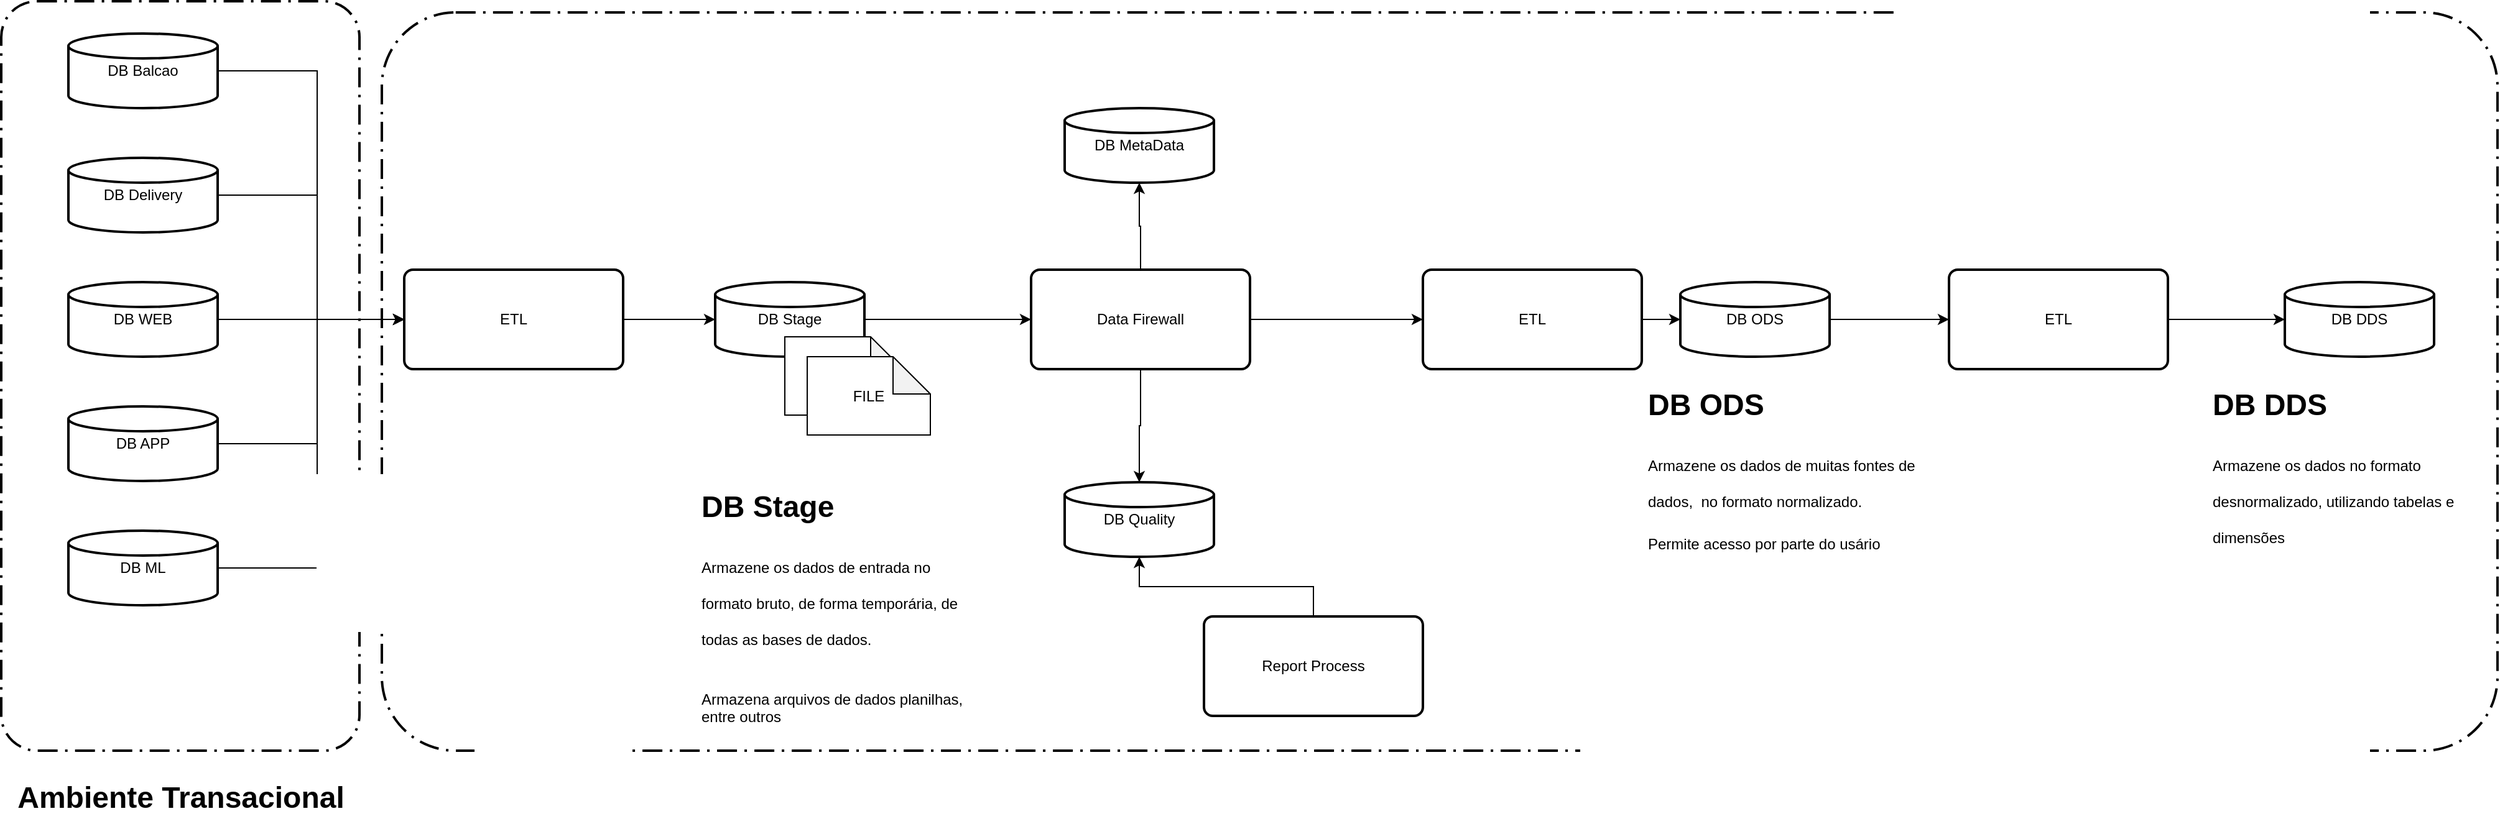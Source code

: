 <mxfile version="14.4.9" type="github"><diagram id="CoLfHZKhGfLM7gUMa3lG" name="Page-1"><mxGraphModel dx="1123" dy="667" grid="1" gridSize="9" guides="1" tooltips="1" connect="1" arrows="1" fold="1" page="0" pageScale="1" pageWidth="827" pageHeight="1169" math="0" shadow="0"><root><mxCell id="0"/><mxCell id="1" parent="0"/><mxCell id="3C1_8dwDaU9Px9g60G54-36" value="" style="rounded=1;arcSize=10;dashed=1;strokeColor=#000000;fillColor=none;gradientColor=none;dashPattern=8 3 1 3;strokeWidth=2;" vertex="1" parent="1"><mxGeometry x="342" y="63" width="1701" height="594" as="geometry"/></mxCell><mxCell id="3C1_8dwDaU9Px9g60G54-6" style="edgeStyle=orthogonalEdgeStyle;rounded=0;orthogonalLoop=1;jettySize=auto;html=1;exitX=1;exitY=0.5;exitDx=0;exitDy=0;exitPerimeter=0;entryX=0;entryY=0.5;entryDx=0;entryDy=0;" edge="1" parent="1" source="3C1_8dwDaU9Px9g60G54-5" target="3C1_8dwDaU9Px9g60G54-11"><mxGeometry relative="1" as="geometry"><mxPoint x="340" y="190" as="targetPoint"/><Array as="points"><mxPoint x="290" y="110"/><mxPoint x="290" y="310"/></Array></mxGeometry></mxCell><mxCell id="3C1_8dwDaU9Px9g60G54-5" value="DB Balcao" style="strokeWidth=2;html=1;shape=mxgraph.flowchart.database;whiteSpace=wrap;" vertex="1" parent="1"><mxGeometry x="90" y="80" width="120" height="60" as="geometry"/></mxCell><mxCell id="3C1_8dwDaU9Px9g60G54-12" style="edgeStyle=orthogonalEdgeStyle;rounded=0;orthogonalLoop=1;jettySize=auto;html=1;entryX=0;entryY=0.5;entryDx=0;entryDy=0;" edge="1" parent="1" source="3C1_8dwDaU9Px9g60G54-7" target="3C1_8dwDaU9Px9g60G54-11"><mxGeometry relative="1" as="geometry"><Array as="points"><mxPoint x="290" y="210"/><mxPoint x="290" y="310"/></Array></mxGeometry></mxCell><mxCell id="3C1_8dwDaU9Px9g60G54-7" value="DB Delivery" style="strokeWidth=2;html=1;shape=mxgraph.flowchart.database;whiteSpace=wrap;" vertex="1" parent="1"><mxGeometry x="90" y="180" width="120" height="60" as="geometry"/></mxCell><mxCell id="3C1_8dwDaU9Px9g60G54-13" style="edgeStyle=orthogonalEdgeStyle;rounded=0;orthogonalLoop=1;jettySize=auto;html=1;" edge="1" parent="1" source="3C1_8dwDaU9Px9g60G54-8"><mxGeometry relative="1" as="geometry"><mxPoint x="360" y="310" as="targetPoint"/></mxGeometry></mxCell><mxCell id="3C1_8dwDaU9Px9g60G54-8" value="DB WEB" style="strokeWidth=2;html=1;shape=mxgraph.flowchart.database;whiteSpace=wrap;" vertex="1" parent="1"><mxGeometry x="90" y="280" width="120" height="60" as="geometry"/></mxCell><mxCell id="3C1_8dwDaU9Px9g60G54-14" style="edgeStyle=orthogonalEdgeStyle;rounded=0;orthogonalLoop=1;jettySize=auto;html=1;" edge="1" parent="1" source="3C1_8dwDaU9Px9g60G54-9"><mxGeometry relative="1" as="geometry"><mxPoint x="360" y="310" as="targetPoint"/><Array as="points"><mxPoint x="290" y="410"/><mxPoint x="290" y="310"/></Array></mxGeometry></mxCell><mxCell id="3C1_8dwDaU9Px9g60G54-9" value="DB APP" style="strokeWidth=2;html=1;shape=mxgraph.flowchart.database;whiteSpace=wrap;" vertex="1" parent="1"><mxGeometry x="90" y="380" width="120" height="60" as="geometry"/></mxCell><mxCell id="3C1_8dwDaU9Px9g60G54-15" style="edgeStyle=orthogonalEdgeStyle;rounded=0;orthogonalLoop=1;jettySize=auto;html=1;" edge="1" parent="1" source="3C1_8dwDaU9Px9g60G54-10"><mxGeometry relative="1" as="geometry"><mxPoint x="360" y="310" as="targetPoint"/><Array as="points"><mxPoint x="290" y="510"/><mxPoint x="290" y="310"/></Array></mxGeometry></mxCell><mxCell id="3C1_8dwDaU9Px9g60G54-10" value="DB ML" style="strokeWidth=2;html=1;shape=mxgraph.flowchart.database;whiteSpace=wrap;" vertex="1" parent="1"><mxGeometry x="90" y="480" width="120" height="60" as="geometry"/></mxCell><mxCell id="3C1_8dwDaU9Px9g60G54-19" style="edgeStyle=orthogonalEdgeStyle;rounded=0;orthogonalLoop=1;jettySize=auto;html=1;entryX=0;entryY=0.5;entryDx=0;entryDy=0;entryPerimeter=0;" edge="1" parent="1" source="3C1_8dwDaU9Px9g60G54-11" target="3C1_8dwDaU9Px9g60G54-17"><mxGeometry relative="1" as="geometry"/></mxCell><mxCell id="3C1_8dwDaU9Px9g60G54-11" value="ETL" style="rounded=1;whiteSpace=wrap;html=1;absoluteArcSize=1;arcSize=14;strokeWidth=2;" vertex="1" parent="1"><mxGeometry x="360" y="270" width="176" height="80" as="geometry"/></mxCell><mxCell id="3C1_8dwDaU9Px9g60G54-42" style="edgeStyle=orthogonalEdgeStyle;rounded=0;orthogonalLoop=1;jettySize=auto;html=1;entryX=0;entryY=0.5;entryDx=0;entryDy=0;" edge="1" parent="1" source="3C1_8dwDaU9Px9g60G54-17" target="3C1_8dwDaU9Px9g60G54-38"><mxGeometry relative="1" as="geometry"/></mxCell><mxCell id="3C1_8dwDaU9Px9g60G54-17" value="DB Stage" style="strokeWidth=2;html=1;shape=mxgraph.flowchart.database;whiteSpace=wrap;" vertex="1" parent="1"><mxGeometry x="610" y="280" width="120" height="60" as="geometry"/></mxCell><mxCell id="3C1_8dwDaU9Px9g60G54-23" style="edgeStyle=orthogonalEdgeStyle;rounded=0;orthogonalLoop=1;jettySize=auto;html=1;entryX=0;entryY=0.5;entryDx=0;entryDy=0;entryPerimeter=0;" edge="1" parent="1" source="3C1_8dwDaU9Px9g60G54-20" target="3C1_8dwDaU9Px9g60G54-22"><mxGeometry relative="1" as="geometry"/></mxCell><mxCell id="3C1_8dwDaU9Px9g60G54-20" value="ETL" style="rounded=1;whiteSpace=wrap;html=1;absoluteArcSize=1;arcSize=14;strokeWidth=2;" vertex="1" parent="1"><mxGeometry x="1179" y="270" width="176" height="80" as="geometry"/></mxCell><mxCell id="3C1_8dwDaU9Px9g60G54-26" style="edgeStyle=orthogonalEdgeStyle;rounded=0;orthogonalLoop=1;jettySize=auto;html=1;entryX=0;entryY=0.5;entryDx=0;entryDy=0;" edge="1" parent="1" source="3C1_8dwDaU9Px9g60G54-22" target="3C1_8dwDaU9Px9g60G54-24"><mxGeometry relative="1" as="geometry"/></mxCell><mxCell id="3C1_8dwDaU9Px9g60G54-22" value="DB ODS" style="strokeWidth=2;html=1;shape=mxgraph.flowchart.database;whiteSpace=wrap;" vertex="1" parent="1"><mxGeometry x="1386" y="280" width="120" height="60" as="geometry"/></mxCell><mxCell id="3C1_8dwDaU9Px9g60G54-27" style="edgeStyle=orthogonalEdgeStyle;rounded=0;orthogonalLoop=1;jettySize=auto;html=1;entryX=0;entryY=0.5;entryDx=0;entryDy=0;entryPerimeter=0;" edge="1" parent="1" source="3C1_8dwDaU9Px9g60G54-24" target="3C1_8dwDaU9Px9g60G54-25"><mxGeometry relative="1" as="geometry"/></mxCell><mxCell id="3C1_8dwDaU9Px9g60G54-24" value="ETL" style="rounded=1;whiteSpace=wrap;html=1;absoluteArcSize=1;arcSize=14;strokeWidth=2;" vertex="1" parent="1"><mxGeometry x="1602" y="270" width="176" height="80" as="geometry"/></mxCell><mxCell id="3C1_8dwDaU9Px9g60G54-25" value="DB DDS" style="strokeWidth=2;html=1;shape=mxgraph.flowchart.database;whiteSpace=wrap;" vertex="1" parent="1"><mxGeometry x="1872" y="280" width="120" height="60" as="geometry"/></mxCell><mxCell id="3C1_8dwDaU9Px9g60G54-30" value="FILE" style="shape=note;whiteSpace=wrap;html=1;backgroundOutline=1;darkOpacity=0.05;" vertex="1" parent="1"><mxGeometry x="666" y="324" width="99" height="63" as="geometry"/></mxCell><mxCell id="3C1_8dwDaU9Px9g60G54-31" value="FILE" style="shape=note;whiteSpace=wrap;html=1;backgroundOutline=1;darkOpacity=0.05;" vertex="1" parent="1"><mxGeometry x="684" y="340" width="99" height="63" as="geometry"/></mxCell><mxCell id="3C1_8dwDaU9Px9g60G54-32" value="&lt;h1&gt;&lt;span&gt;DB Stage&lt;/span&gt;&lt;/h1&gt;&lt;h1&gt;&lt;span style=&quot;font-size: 12px ; font-weight: normal&quot;&gt;Armazene os dados de entrada no formato bruto, de forma temporária, de todas as bases de dados.&lt;/span&gt;&lt;br&gt;&lt;/h1&gt;&lt;div&gt;&lt;span style=&quot;font-size: 12px ; font-weight: normal&quot;&gt;&lt;br&gt;&lt;/span&gt;&lt;/div&gt;&lt;div&gt;&lt;span style=&quot;font-size: 12px ; font-weight: normal&quot;&gt;Armazena arquivos de dados planilhas, entre outros&lt;/span&gt;&lt;/div&gt;" style="text;html=1;strokeColor=none;fillColor=none;spacing=5;spacingTop=-20;whiteSpace=wrap;overflow=hidden;rounded=0;" vertex="1" parent="1"><mxGeometry x="594" y="441" width="225" height="225" as="geometry"/></mxCell><mxCell id="3C1_8dwDaU9Px9g60G54-33" value="&lt;h1&gt;&lt;span&gt;DB ODS&lt;/span&gt;&lt;/h1&gt;&lt;h1&gt;&lt;span style=&quot;font-size: 12px ; font-weight: 400&quot;&gt;Armazene os dados de muitas fontes de dados,&amp;nbsp; no formato normalizado.&lt;/span&gt;&lt;/h1&gt;&lt;div&gt;&lt;span style=&quot;font-size: 12px ; font-weight: 400&quot;&gt;Permite acesso por parte do usário&lt;/span&gt;&lt;/div&gt;" style="text;html=1;strokeColor=none;fillColor=none;spacing=5;spacingTop=-20;whiteSpace=wrap;overflow=hidden;rounded=0;" vertex="1" parent="1"><mxGeometry x="1355" y="358.5" width="225" height="225" as="geometry"/></mxCell><mxCell id="3C1_8dwDaU9Px9g60G54-34" value="" style="rounded=1;arcSize=10;dashed=1;strokeColor=#000000;fillColor=none;gradientColor=none;dashPattern=8 3 1 3;strokeWidth=2;" vertex="1" parent="1"><mxGeometry x="36" y="54" width="288" height="603" as="geometry"/></mxCell><mxCell id="3C1_8dwDaU9Px9g60G54-35" value="Ambiente Transacional" style="text;strokeColor=none;fillColor=none;html=1;fontSize=24;fontStyle=1;verticalAlign=middle;align=center;" vertex="1" parent="1"><mxGeometry x="130" y="675" width="100" height="40" as="geometry"/></mxCell><mxCell id="3C1_8dwDaU9Px9g60G54-44" style="edgeStyle=orthogonalEdgeStyle;rounded=0;orthogonalLoop=1;jettySize=auto;html=1;entryX=0;entryY=0.5;entryDx=0;entryDy=0;" edge="1" parent="1" source="3C1_8dwDaU9Px9g60G54-38" target="3C1_8dwDaU9Px9g60G54-20"><mxGeometry relative="1" as="geometry"/></mxCell><mxCell id="3C1_8dwDaU9Px9g60G54-47" style="edgeStyle=orthogonalEdgeStyle;rounded=0;orthogonalLoop=1;jettySize=auto;html=1;entryX=0.5;entryY=1;entryDx=0;entryDy=0;entryPerimeter=0;" edge="1" parent="1" source="3C1_8dwDaU9Px9g60G54-38" target="3C1_8dwDaU9Px9g60G54-45"><mxGeometry relative="1" as="geometry"/></mxCell><mxCell id="3C1_8dwDaU9Px9g60G54-48" style="edgeStyle=orthogonalEdgeStyle;rounded=0;orthogonalLoop=1;jettySize=auto;html=1;entryX=0.5;entryY=0;entryDx=0;entryDy=0;entryPerimeter=0;" edge="1" parent="1" source="3C1_8dwDaU9Px9g60G54-38" target="3C1_8dwDaU9Px9g60G54-46"><mxGeometry relative="1" as="geometry"/></mxCell><mxCell id="3C1_8dwDaU9Px9g60G54-38" value="Data Firewall" style="rounded=1;whiteSpace=wrap;html=1;absoluteArcSize=1;arcSize=14;strokeWidth=2;" vertex="1" parent="1"><mxGeometry x="864" y="270" width="176" height="80" as="geometry"/></mxCell><mxCell id="3C1_8dwDaU9Px9g60G54-45" value="DB MetaData" style="strokeWidth=2;html=1;shape=mxgraph.flowchart.database;whiteSpace=wrap;" vertex="1" parent="1"><mxGeometry x="891" y="140" width="120" height="60" as="geometry"/></mxCell><mxCell id="3C1_8dwDaU9Px9g60G54-46" value="DB Quality" style="strokeWidth=2;html=1;shape=mxgraph.flowchart.database;whiteSpace=wrap;" vertex="1" parent="1"><mxGeometry x="891" y="441" width="120" height="60" as="geometry"/></mxCell><mxCell id="3C1_8dwDaU9Px9g60G54-50" style="edgeStyle=orthogonalEdgeStyle;rounded=0;orthogonalLoop=1;jettySize=auto;html=1;entryX=0.5;entryY=1;entryDx=0;entryDy=0;entryPerimeter=0;" edge="1" parent="1" source="3C1_8dwDaU9Px9g60G54-49" target="3C1_8dwDaU9Px9g60G54-46"><mxGeometry relative="1" as="geometry"/></mxCell><mxCell id="3C1_8dwDaU9Px9g60G54-49" value="Report Process" style="rounded=1;whiteSpace=wrap;html=1;absoluteArcSize=1;arcSize=14;strokeWidth=2;" vertex="1" parent="1"><mxGeometry x="1003" y="549" width="176" height="80" as="geometry"/></mxCell><mxCell id="3C1_8dwDaU9Px9g60G54-52" value="&lt;h1&gt;&lt;span&gt;DB DDS&lt;/span&gt;&lt;/h1&gt;&lt;h1&gt;&lt;span style=&quot;font-size: 12px ; font-weight: 400&quot;&gt;Armazene os dados no formato desnormalizado, utilizando tabelas e dimensões&lt;br&gt;&lt;/span&gt;&lt;/h1&gt;" style="text;html=1;strokeColor=none;fillColor=none;spacing=5;spacingTop=-20;whiteSpace=wrap;overflow=hidden;rounded=0;" vertex="1" parent="1"><mxGeometry x="1809" y="358.5" width="225" height="225" as="geometry"/></mxCell></root></mxGraphModel></diagram></mxfile>